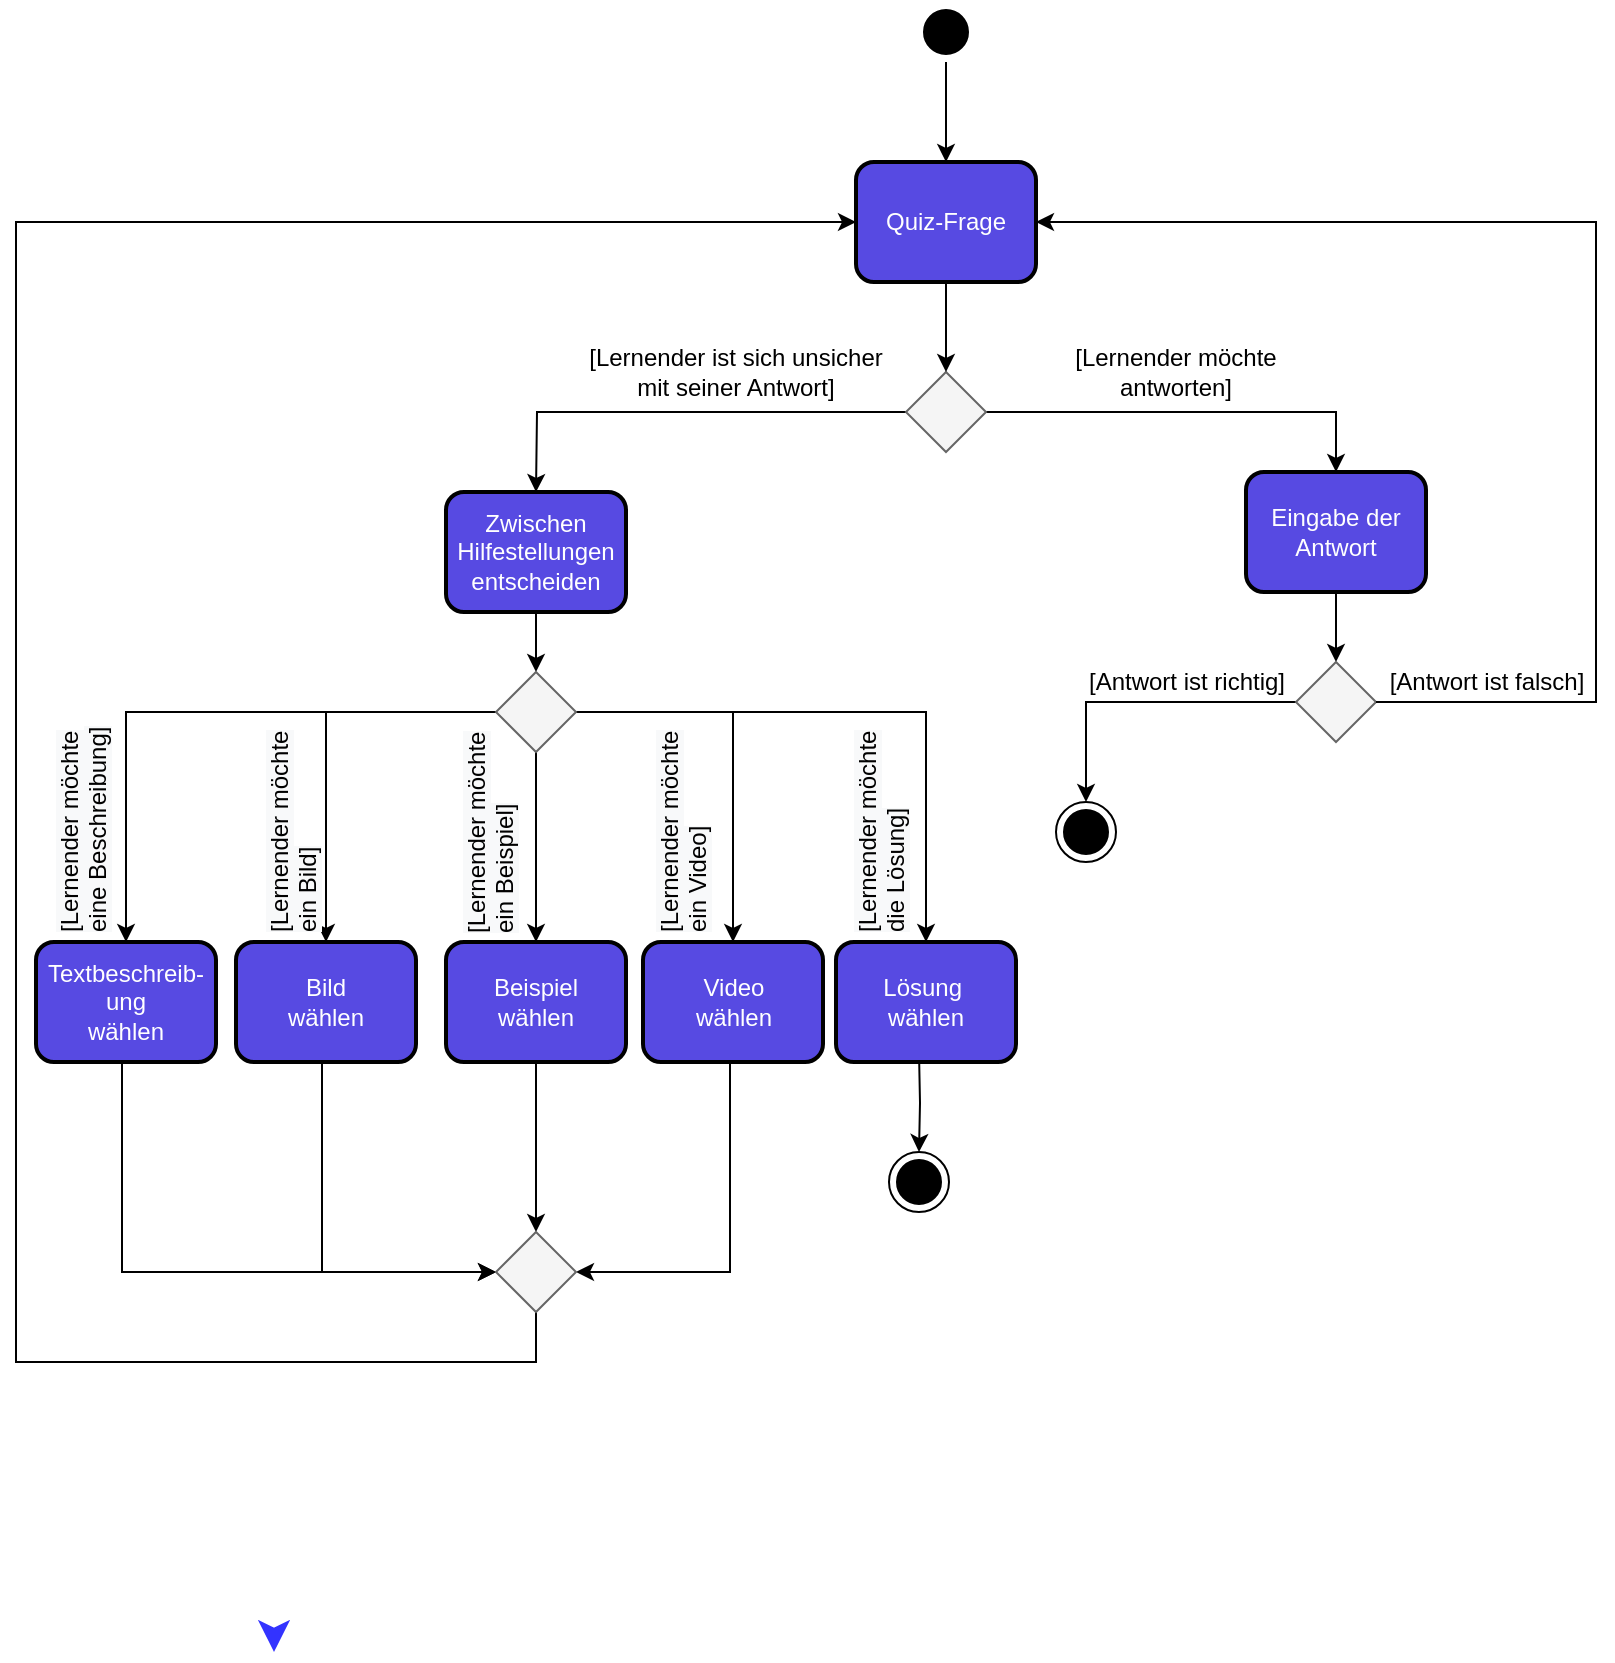 <mxfile version="16.4.11" type="device" pages="3"><diagram id="BpCXhly9yrDR2R0jeSoj" name="Page-1"><mxGraphModel dx="2817" dy="1341" grid="1" gridSize="10" guides="1" tooltips="1" connect="1" arrows="1" fold="1" page="1" pageScale="1" pageWidth="827" pageHeight="1169" math="0" shadow="0"><root><mxCell id="0"/><mxCell id="1" parent="0"/><mxCell id="kkNpbCOA1Avft9Xt8Tth-42" style="edgeStyle=orthogonalEdgeStyle;rounded=0;orthogonalLoop=1;jettySize=auto;html=1;entryX=0.5;entryY=0;entryDx=0;entryDy=0;fontColor=#000000;strokeColor=#000000;" parent="1" source="kkNpbCOA1Avft9Xt8Tth-1" edge="1"><mxGeometry relative="1" as="geometry"><mxPoint x="485" y="100" as="targetPoint"/></mxGeometry></mxCell><mxCell id="kkNpbCOA1Avft9Xt8Tth-1" value="" style="ellipse;html=1;shape=startState;fillColor=#000000;strokeColor=#000000;" parent="1" vertex="1"><mxGeometry x="470" y="20" width="30" height="30" as="geometry"/></mxCell><mxCell id="kkNpbCOA1Avft9Xt8Tth-8" style="edgeStyle=orthogonalEdgeStyle;rounded=0;orthogonalLoop=1;jettySize=auto;html=1;entryX=0.5;entryY=0;entryDx=0;entryDy=0;fontColor=#CCCCCC;strokeColor=#000000;" parent="1" source="kkNpbCOA1Avft9Xt8Tth-6" edge="1"><mxGeometry relative="1" as="geometry"><mxPoint x="280" y="265" as="targetPoint"/></mxGeometry></mxCell><mxCell id="kkNpbCOA1Avft9Xt8Tth-9" style="edgeStyle=orthogonalEdgeStyle;rounded=0;orthogonalLoop=1;jettySize=auto;html=1;entryX=0.5;entryY=0;entryDx=0;entryDy=0;fontColor=#CCCCCC;strokeColor=#000000;" parent="1" source="kkNpbCOA1Avft9Xt8Tth-6" target="kkNpbCOA1Avft9Xt8Tth-25" edge="1"><mxGeometry relative="1" as="geometry"><mxPoint x="690" y="255" as="targetPoint"/></mxGeometry></mxCell><mxCell id="kkNpbCOA1Avft9Xt8Tth-6" value="" style="rhombus;whiteSpace=wrap;html=1;fontColor=#333333;strokeColor=#666666;fillColor=#f5f5f5;" parent="1" vertex="1"><mxGeometry x="465" y="205" width="40" height="40" as="geometry"/></mxCell><mxCell id="kkNpbCOA1Avft9Xt8Tth-11" value="[Lernender ist sich unsicher mit seiner Antwort]" style="text;html=1;strokeColor=none;fillColor=none;align=center;verticalAlign=middle;whiteSpace=wrap;rounded=0;fontColor=#000000;" parent="1" vertex="1"><mxGeometry x="300" y="195" width="160" height="20" as="geometry"/></mxCell><mxCell id="kkNpbCOA1Avft9Xt8Tth-12" value="[Lernender möchte antworten]" style="text;html=1;strokeColor=none;fillColor=none;align=center;verticalAlign=middle;whiteSpace=wrap;rounded=0;fontColor=#000000;" parent="1" vertex="1"><mxGeometry x="520" y="195" width="160" height="20" as="geometry"/></mxCell><mxCell id="kkNpbCOA1Avft9Xt8Tth-37" style="edgeStyle=orthogonalEdgeStyle;rounded=0;orthogonalLoop=1;jettySize=auto;html=1;entryX=0;entryY=0.5;entryDx=0;entryDy=0;fontColor=#000000;strokeColor=#000000;" parent="1" source="kkNpbCOA1Avft9Xt8Tth-15" target="kkNpbCOA1Avft9Xt8Tth-34" edge="1"><mxGeometry relative="1" as="geometry"><mxPoint x="72.5" y="585" as="sourcePoint"/><Array as="points"><mxPoint x="73" y="655"/></Array></mxGeometry></mxCell><mxCell id="kkNpbCOA1Avft9Xt8Tth-15" value="Textbeschreib-&lt;br&gt;ung&lt;br&gt;wählen" style="rounded=1;whiteSpace=wrap;html=1;strokeColor=#000000;fillColor=#574AE2;fontColor=#ffffff;strokeWidth=2;" parent="1" vertex="1"><mxGeometry x="30" y="490" width="90" height="60" as="geometry"/></mxCell><mxCell id="kkNpbCOA1Avft9Xt8Tth-36" style="edgeStyle=orthogonalEdgeStyle;rounded=0;orthogonalLoop=1;jettySize=auto;html=1;entryX=0;entryY=0.5;entryDx=0;entryDy=0;fontColor=#000000;strokeColor=#000000;exitX=0.5;exitY=1;exitDx=0;exitDy=0;" parent="1" source="kkNpbCOA1Avft9Xt8Tth-20" target="kkNpbCOA1Avft9Xt8Tth-34" edge="1"><mxGeometry relative="1" as="geometry"><mxPoint x="172.5" y="585" as="sourcePoint"/><Array as="points"><mxPoint x="173" y="550"/><mxPoint x="173" y="655"/></Array></mxGeometry></mxCell><mxCell id="kkNpbCOA1Avft9Xt8Tth-20" value="Bild&lt;br&gt;wählen" style="rounded=1;whiteSpace=wrap;html=1;strokeColor=#000000;fillColor=#574AE2;fontColor=#ffffff;strokeWidth=2;" parent="1" vertex="1"><mxGeometry x="130" y="490" width="90" height="60" as="geometry"/></mxCell><mxCell id="kkNpbCOA1Avft9Xt8Tth-61" style="edgeStyle=orthogonalEdgeStyle;rounded=0;orthogonalLoop=1;jettySize=auto;html=1;entryX=0.5;entryY=0;entryDx=0;entryDy=0;fontColor=#000000;strokeColor=#000000;" parent="1" source="kkNpbCOA1Avft9Xt8Tth-21" target="kkNpbCOA1Avft9Xt8Tth-34" edge="1"><mxGeometry relative="1" as="geometry"/></mxCell><mxCell id="kkNpbCOA1Avft9Xt8Tth-21" value="Beispiel&lt;br&gt;wählen" style="rounded=1;whiteSpace=wrap;html=1;strokeColor=#000000;fillColor=#574AE2;fontColor=#ffffff;strokeWidth=2;" parent="1" vertex="1"><mxGeometry x="235" y="490" width="90" height="60" as="geometry"/></mxCell><mxCell id="kkNpbCOA1Avft9Xt8Tth-38" style="edgeStyle=orthogonalEdgeStyle;rounded=0;orthogonalLoop=1;jettySize=auto;html=1;entryX=1;entryY=0.5;entryDx=0;entryDy=0;fontColor=#000000;strokeColor=#000000;exitX=0.5;exitY=1;exitDx=0;exitDy=0;" parent="1" source="kkNpbCOA1Avft9Xt8Tth-22" target="kkNpbCOA1Avft9Xt8Tth-34" edge="1"><mxGeometry relative="1" as="geometry"><mxPoint x="376" y="585" as="sourcePoint"/><Array as="points"><mxPoint x="377" y="550"/><mxPoint x="377" y="655"/></Array></mxGeometry></mxCell><mxCell id="kkNpbCOA1Avft9Xt8Tth-22" value="Video&lt;br&gt;wählen" style="rounded=1;whiteSpace=wrap;html=1;strokeColor=#000000;fillColor=#574AE2;fontColor=#ffffff;strokeWidth=2;" parent="1" vertex="1"><mxGeometry x="333.5" y="490" width="90" height="60" as="geometry"/></mxCell><mxCell id="kkNpbCOA1Avft9Xt8Tth-41" style="edgeStyle=orthogonalEdgeStyle;rounded=0;orthogonalLoop=1;jettySize=auto;html=1;fontColor=#000000;strokeColor=#000000;" parent="1" target="kkNpbCOA1Avft9Xt8Tth-40" edge="1"><mxGeometry relative="1" as="geometry"><mxPoint x="471.5" y="545" as="sourcePoint"/></mxGeometry></mxCell><mxCell id="kkNpbCOA1Avft9Xt8Tth-23" value="Lösung&amp;nbsp;&lt;br&gt;wählen" style="rounded=1;whiteSpace=wrap;html=1;strokeColor=#000000;fillColor=#574AE2;fontColor=#ffffff;strokeWidth=2;" parent="1" vertex="1"><mxGeometry x="430" y="490" width="90" height="60" as="geometry"/></mxCell><mxCell id="kkNpbCOA1Avft9Xt8Tth-28" style="edgeStyle=orthogonalEdgeStyle;rounded=0;orthogonalLoop=1;jettySize=auto;html=1;entryX=0.5;entryY=0;entryDx=0;entryDy=0;fontColor=#000000;strokeColor=#000000;" parent="1" source="kkNpbCOA1Avft9Xt8Tth-24" target="kkNpbCOA1Avft9Xt8Tth-27" edge="1"><mxGeometry relative="1" as="geometry"/></mxCell><mxCell id="kkNpbCOA1Avft9Xt8Tth-24" value="Zwischen Hilfestellungen entscheiden" style="rounded=1;whiteSpace=wrap;html=1;strokeColor=#000000;fillColor=#574AE2;fontColor=#ffffff;strokeWidth=2;" parent="1" vertex="1"><mxGeometry x="235" y="265" width="90" height="60" as="geometry"/></mxCell><mxCell id="kkNpbCOA1Avft9Xt8Tth-48" style="edgeStyle=orthogonalEdgeStyle;rounded=0;orthogonalLoop=1;jettySize=auto;html=1;fontColor=#000000;strokeColor=#000000;" parent="1" source="kkNpbCOA1Avft9Xt8Tth-25" edge="1"><mxGeometry relative="1" as="geometry"><mxPoint x="680" y="350" as="targetPoint"/></mxGeometry></mxCell><mxCell id="kkNpbCOA1Avft9Xt8Tth-25" value="Eingabe der Antwort" style="rounded=1;whiteSpace=wrap;html=1;strokeColor=#000000;fillColor=#574AE2;fontColor=#ffffff;strokeWidth=2;" parent="1" vertex="1"><mxGeometry x="635" y="255" width="90" height="60" as="geometry"/></mxCell><mxCell id="kkNpbCOA1Avft9Xt8Tth-29" style="edgeStyle=orthogonalEdgeStyle;rounded=0;orthogonalLoop=1;jettySize=auto;html=1;entryX=0.5;entryY=0;entryDx=0;entryDy=0;fontColor=#000000;strokeColor=#000000;" parent="1" source="kkNpbCOA1Avft9Xt8Tth-27" target="kkNpbCOA1Avft9Xt8Tth-15" edge="1"><mxGeometry relative="1" as="geometry"/></mxCell><mxCell id="kkNpbCOA1Avft9Xt8Tth-30" style="edgeStyle=orthogonalEdgeStyle;rounded=0;orthogonalLoop=1;jettySize=auto;html=1;entryX=0.5;entryY=0;entryDx=0;entryDy=0;fontColor=#000000;strokeColor=#000000;" parent="1" source="kkNpbCOA1Avft9Xt8Tth-27" target="kkNpbCOA1Avft9Xt8Tth-20" edge="1"><mxGeometry relative="1" as="geometry"/></mxCell><mxCell id="kkNpbCOA1Avft9Xt8Tth-31" style="edgeStyle=orthogonalEdgeStyle;rounded=0;orthogonalLoop=1;jettySize=auto;html=1;entryX=0.5;entryY=0;entryDx=0;entryDy=0;fontColor=#000000;strokeColor=#000000;" parent="1" source="kkNpbCOA1Avft9Xt8Tth-27" target="kkNpbCOA1Avft9Xt8Tth-21" edge="1"><mxGeometry relative="1" as="geometry"/></mxCell><mxCell id="kkNpbCOA1Avft9Xt8Tth-32" style="edgeStyle=orthogonalEdgeStyle;rounded=0;orthogonalLoop=1;jettySize=auto;html=1;entryX=0.5;entryY=0;entryDx=0;entryDy=0;fontColor=#000000;strokeColor=#000000;" parent="1" source="kkNpbCOA1Avft9Xt8Tth-27" target="kkNpbCOA1Avft9Xt8Tth-22" edge="1"><mxGeometry relative="1" as="geometry"/></mxCell><mxCell id="kkNpbCOA1Avft9Xt8Tth-33" style="edgeStyle=orthogonalEdgeStyle;rounded=0;orthogonalLoop=1;jettySize=auto;html=1;entryX=0.5;entryY=0;entryDx=0;entryDy=0;fontColor=#000000;strokeColor=#000000;" parent="1" source="kkNpbCOA1Avft9Xt8Tth-27" target="kkNpbCOA1Avft9Xt8Tth-23" edge="1"><mxGeometry relative="1" as="geometry"/></mxCell><mxCell id="kkNpbCOA1Avft9Xt8Tth-27" value="" style="rhombus;whiteSpace=wrap;html=1;fontColor=#333333;strokeColor=#666666;fillColor=#f5f5f5;" parent="1" vertex="1"><mxGeometry x="260" y="355" width="40" height="40" as="geometry"/></mxCell><mxCell id="kkNpbCOA1Avft9Xt8Tth-46" style="edgeStyle=orthogonalEdgeStyle;rounded=0;orthogonalLoop=1;jettySize=auto;html=1;entryX=0;entryY=0.5;entryDx=0;entryDy=0;fontColor=#000000;strokeColor=#000000;" parent="1" source="kkNpbCOA1Avft9Xt8Tth-34" target="kkNpbCOA1Avft9Xt8Tth-44" edge="1"><mxGeometry relative="1" as="geometry"><Array as="points"><mxPoint x="280" y="700"/><mxPoint x="20" y="700"/><mxPoint x="20" y="130"/></Array></mxGeometry></mxCell><mxCell id="kkNpbCOA1Avft9Xt8Tth-34" value="" style="rhombus;whiteSpace=wrap;html=1;fontColor=#333333;strokeColor=#666666;fillColor=#f5f5f5;" parent="1" vertex="1"><mxGeometry x="260" y="635" width="40" height="40" as="geometry"/></mxCell><mxCell id="kkNpbCOA1Avft9Xt8Tth-40" value="" style="ellipse;html=1;shape=endState;fillColor=#000000;strokeColor=#000000;fontColor=#000000;" parent="1" vertex="1"><mxGeometry x="456.5" y="595" width="30" height="30" as="geometry"/></mxCell><mxCell id="kkNpbCOA1Avft9Xt8Tth-45" style="edgeStyle=orthogonalEdgeStyle;rounded=0;orthogonalLoop=1;jettySize=auto;html=1;entryX=0.5;entryY=0;entryDx=0;entryDy=0;fontColor=#000000;strokeColor=#000000;" parent="1" source="kkNpbCOA1Avft9Xt8Tth-44" target="kkNpbCOA1Avft9Xt8Tth-6" edge="1"><mxGeometry relative="1" as="geometry"/></mxCell><mxCell id="kkNpbCOA1Avft9Xt8Tth-44" value="Quiz-Frage" style="rounded=1;whiteSpace=wrap;html=1;strokeColor=#000000;fillColor=#574AE2;fontColor=#ffffff;strokeWidth=2;" parent="1" vertex="1"><mxGeometry x="440" y="100" width="90" height="60" as="geometry"/></mxCell><mxCell id="kkNpbCOA1Avft9Xt8Tth-66" style="edgeStyle=orthogonalEdgeStyle;rounded=0;orthogonalLoop=1;jettySize=auto;html=1;entryX=0.5;entryY=0;entryDx=0;entryDy=0;fontColor=#000000;strokeColor=#000000;" parent="1" source="kkNpbCOA1Avft9Xt8Tth-47" target="kkNpbCOA1Avft9Xt8Tth-54" edge="1"><mxGeometry relative="1" as="geometry"/></mxCell><mxCell id="kkNpbCOA1Avft9Xt8Tth-47" value="" style="rhombus;whiteSpace=wrap;html=1;fontColor=#333333;strokeColor=#666666;fillColor=#f5f5f5;" parent="1" vertex="1"><mxGeometry x="660" y="350" width="40" height="40" as="geometry"/></mxCell><mxCell id="kkNpbCOA1Avft9Xt8Tth-55" style="edgeStyle=orthogonalEdgeStyle;rounded=0;orthogonalLoop=1;jettySize=auto;html=1;entryX=1;entryY=0.5;entryDx=0;entryDy=0;fontColor=#000000;strokeColor=#000000;exitX=1;exitY=0.5;exitDx=0;exitDy=0;" parent="1" source="kkNpbCOA1Avft9Xt8Tth-47" target="kkNpbCOA1Avft9Xt8Tth-44" edge="1"><mxGeometry relative="1" as="geometry"><mxPoint x="765" y="490" as="sourcePoint"/><Array as="points"><mxPoint x="810" y="370"/><mxPoint x="810" y="130"/></Array></mxGeometry></mxCell><mxCell id="kkNpbCOA1Avft9Xt8Tth-54" value="" style="ellipse;html=1;shape=endState;fillColor=#000000;strokeColor=#000000;fontColor=#000000;" parent="1" vertex="1"><mxGeometry x="540" y="420" width="30" height="30" as="geometry"/></mxCell><mxCell id="kkNpbCOA1Avft9Xt8Tth-56" value="&lt;span style=&quot;color: rgb(0 , 0 , 0) ; font-family: &amp;#34;helvetica&amp;#34; ; font-size: 12px ; font-style: normal ; font-weight: 400 ; letter-spacing: normal ; text-align: center ; text-indent: 0px ; text-transform: none ; word-spacing: 0px ; background-color: rgb(248 , 249 , 250) ; display: inline ; float: none&quot;&gt;[Lernender möchte ein Beispiel]&lt;/span&gt;" style="text;whiteSpace=wrap;html=1;fontColor=#000000;rotation=-90;" parent="1" vertex="1"><mxGeometry x="218.5" y="390" width="115" height="80" as="geometry"/></mxCell><mxCell id="kkNpbCOA1Avft9Xt8Tth-57" value="&lt;span style=&quot;color: rgb(0 , 0 , 0) ; font-family: &amp;#34;helvetica&amp;#34; ; font-size: 12px ; font-style: normal ; font-weight: 400 ; letter-spacing: normal ; text-align: center ; text-indent: 0px ; text-transform: none ; word-spacing: 0px ; background-color: rgb(248 , 249 , 250) ; display: inline ; float: none&quot;&gt;[Lernender möchte ein Bild]&lt;/span&gt;" style="text;whiteSpace=wrap;html=1;fontColor=#000000;rotation=-90;" parent="1" vertex="1"><mxGeometry x="120" y="390" width="115" height="80" as="geometry"/></mxCell><mxCell id="kkNpbCOA1Avft9Xt8Tth-58" value="&lt;span style=&quot;color: rgb(0 , 0 , 0) ; font-family: &amp;#34;helvetica&amp;#34; ; font-size: 12px ; font-style: normal ; font-weight: 400 ; letter-spacing: normal ; text-align: center ; text-indent: 0px ; text-transform: none ; word-spacing: 0px ; background-color: rgb(248 , 249 , 250) ; display: inline ; float: none&quot;&gt;[Lernender möchte eine Beschreibung]&lt;/span&gt;" style="text;whiteSpace=wrap;html=1;fontColor=#000000;rotation=-90;" parent="1" vertex="1"><mxGeometry x="15" y="390" width="115" height="80" as="geometry"/></mxCell><mxCell id="kkNpbCOA1Avft9Xt8Tth-59" value="&lt;span style=&quot;color: rgb(0 , 0 , 0) ; font-family: &amp;#34;helvetica&amp;#34; ; font-size: 12px ; font-style: normal ; font-weight: 400 ; letter-spacing: normal ; text-align: center ; text-indent: 0px ; text-transform: none ; word-spacing: 0px ; background-color: rgb(248 , 249 , 250) ; display: inline ; float: none&quot;&gt;[Lernender möchte ein Video]&lt;/span&gt;" style="text;whiteSpace=wrap;html=1;fontColor=#000000;rotation=-90;" parent="1" vertex="1"><mxGeometry x="315" y="390" width="115" height="80" as="geometry"/></mxCell><mxCell id="kkNpbCOA1Avft9Xt8Tth-60" value="&lt;span style=&quot;color: rgb(0 , 0 , 0) ; font-family: &amp;#34;helvetica&amp;#34; ; font-size: 12px ; font-style: normal ; font-weight: 400 ; letter-spacing: normal ; text-align: center ; text-indent: 0px ; text-transform: none ; word-spacing: 0px ; background-color: rgb(248 , 249 , 250) ; display: inline ; float: none&quot;&gt;[Lernender möchte die Lösung]&lt;/span&gt;" style="text;whiteSpace=wrap;html=1;fontColor=#000000;rotation=-90;" parent="1" vertex="1"><mxGeometry x="414" y="390" width="115" height="80" as="geometry"/></mxCell><mxCell id="kkNpbCOA1Avft9Xt8Tth-62" value="[Antwort ist richtig]" style="text;html=1;align=center;verticalAlign=middle;resizable=0;points=[];autosize=1;strokeColor=none;fillColor=none;fontColor=#000000;rotation=0;" parent="1" vertex="1"><mxGeometry x="550" y="350" width="110" height="20" as="geometry"/></mxCell><mxCell id="kkNpbCOA1Avft9Xt8Tth-65" value="[Antwort ist falsch]" style="text;html=1;align=center;verticalAlign=middle;resizable=0;points=[];autosize=1;strokeColor=none;fillColor=none;fontColor=#000000;rotation=0;" parent="1" vertex="1"><mxGeometry x="700" y="350" width="110" height="20" as="geometry"/></mxCell><mxCell id="uAer67QfuLeYJowIJnK_-4" value="" style="endArrow=classic;html=1;rounded=0;endSize=0;strokeWidth=5;strokeColor=#3333FF;" parent="1" edge="1"><mxGeometry width="50" height="50" relative="1" as="geometry"><mxPoint x="149" y="835" as="sourcePoint"/><mxPoint x="149" y="845" as="targetPoint"/><Array as="points"/></mxGeometry></mxCell></root></mxGraphModel></diagram><diagram id="lgg-vUMxtQ0Ns_yrzpEK" name="Page-2"><mxGraphModel dx="2817" dy="1341" grid="1" gridSize="10" guides="1" tooltips="1" connect="1" arrows="1" fold="1" page="1" pageScale="1" pageWidth="827" pageHeight="1169" math="0" shadow="0"><root><mxCell id="E5qXakG3ak438o7moTaK-0"/><mxCell id="E5qXakG3ak438o7moTaK-1" parent="E5qXakG3ak438o7moTaK-0"/><mxCell id="E5qXakG3ak438o7moTaK-2" style="edgeStyle=orthogonalEdgeStyle;rounded=0;orthogonalLoop=1;jettySize=auto;html=1;entryX=0.5;entryY=0;entryDx=0;entryDy=0;fontColor=#000000;strokeColor=#000000;" parent="E5qXakG3ak438o7moTaK-1" source="E5qXakG3ak438o7moTaK-3" edge="1"><mxGeometry relative="1" as="geometry"><mxPoint x="486" y="90" as="targetPoint"/></mxGeometry></mxCell><mxCell id="E5qXakG3ak438o7moTaK-3" value="" style="ellipse;html=1;shape=startState;fillColor=#000000;strokeColor=#000000;" parent="E5qXakG3ak438o7moTaK-1" vertex="1"><mxGeometry x="471" y="10" width="30" height="30" as="geometry"/></mxCell><mxCell id="E5qXakG3ak438o7moTaK-4" style="edgeStyle=orthogonalEdgeStyle;rounded=0;orthogonalLoop=1;jettySize=auto;html=1;entryX=0.5;entryY=0;entryDx=0;entryDy=0;fontColor=#CCCCCC;strokeColor=#000000;" parent="E5qXakG3ak438o7moTaK-1" source="E5qXakG3ak438o7moTaK-6" target="E5qXakG3ak438o7moTaK-20" edge="1"><mxGeometry relative="1" as="geometry"><mxPoint x="281" y="255" as="targetPoint"/></mxGeometry></mxCell><mxCell id="E5qXakG3ak438o7moTaK-5" style="edgeStyle=orthogonalEdgeStyle;rounded=0;orthogonalLoop=1;jettySize=auto;html=1;fontColor=#CCCCCC;strokeColor=#000000;entryX=0.5;entryY=0;entryDx=0;entryDy=0;" parent="E5qXakG3ak438o7moTaK-1" source="E5qXakG3ak438o7moTaK-6" target="E5qXakG3ak438o7moTaK-22" edge="1"><mxGeometry relative="1" as="geometry"><mxPoint x="691" y="280" as="targetPoint"/></mxGeometry></mxCell><mxCell id="E5qXakG3ak438o7moTaK-6" value="" style="rhombus;whiteSpace=wrap;html=1;fontColor=#333333;strokeColor=#666666;fillColor=#f5f5f5;" parent="E5qXakG3ak438o7moTaK-1" vertex="1"><mxGeometry x="466" y="195" width="40" height="40" as="geometry"/></mxCell><mxCell id="E5qXakG3ak438o7moTaK-7" value="[Lernender möchte schrittweise zur Lösung geführt werden]" style="text;html=1;strokeColor=none;fillColor=none;align=center;verticalAlign=middle;whiteSpace=wrap;rounded=0;fontColor=#000000;" parent="E5qXakG3ak438o7moTaK-1" vertex="1"><mxGeometry x="290" y="185" width="160" height="20" as="geometry"/></mxCell><mxCell id="E5qXakG3ak438o7moTaK-8" value="[Lernender möchte antworten]" style="text;html=1;strokeColor=none;fillColor=none;align=center;verticalAlign=middle;whiteSpace=wrap;rounded=0;fontColor=#000000;" parent="E5qXakG3ak438o7moTaK-1" vertex="1"><mxGeometry x="491" y="195" width="200" height="20" as="geometry"/></mxCell><mxCell id="L6Wor8eFUdBEI7Ll9Z5S-13" style="edgeStyle=orthogonalEdgeStyle;rounded=0;orthogonalLoop=1;jettySize=auto;html=1;entryX=0.5;entryY=0;entryDx=0;entryDy=0;fontColor=#000000;strokeColor=#000000;" parent="E5qXakG3ak438o7moTaK-1" source="E5qXakG3ak438o7moTaK-12" target="E5qXakG3ak438o7moTaK-30" edge="1"><mxGeometry relative="1" as="geometry"/></mxCell><mxCell id="E5qXakG3ak438o7moTaK-12" value="&lt;font color=&quot;#FFFFFF&quot;&gt;Eingabe der Antwort&lt;/font&gt;" style="rounded=1;whiteSpace=wrap;html=1;strokeColor=#000000;fillColor=#3333FF;strokeWidth=2;" parent="E5qXakG3ak438o7moTaK-1" vertex="1"><mxGeometry x="102.5" y="450" width="90" height="60" as="geometry"/></mxCell><mxCell id="u6G0Zby6atsaRgUcX2cw-6" style="edgeStyle=orthogonalEdgeStyle;rounded=0;orthogonalLoop=1;jettySize=auto;html=1;entryX=1;entryY=0.5;entryDx=0;entryDy=0;fontColor=#000000;strokeColor=#000000;" parent="E5qXakG3ak438o7moTaK-1" target="u6G0Zby6atsaRgUcX2cw-5" edge="1"><mxGeometry relative="1" as="geometry"><mxPoint x="365" y="515" as="sourcePoint"/><Array as="points"><mxPoint x="365" y="620"/></Array></mxGeometry></mxCell><mxCell id="L6Wor8eFUdBEI7Ll9Z5S-2" style="edgeStyle=orthogonalEdgeStyle;rounded=0;orthogonalLoop=1;jettySize=auto;html=1;entryX=0.5;entryY=0;entryDx=0;entryDy=0;fontColor=#000000;strokeColor=#000000;" parent="E5qXakG3ak438o7moTaK-1" source="E5qXakG3ak438o7moTaK-18" target="E5qXakG3ak438o7moTaK-31" edge="1"><mxGeometry relative="1" as="geometry"/></mxCell><mxCell id="E5qXakG3ak438o7moTaK-18" value="&lt;font color=&quot;#FFFFFF&quot;&gt;Lösung&amp;nbsp;&lt;br&gt;wählen&lt;/font&gt;" style="rounded=1;whiteSpace=wrap;html=1;strokeColor=#000000;fillColor=#3333FF;strokeWidth=2;" parent="E5qXakG3ak438o7moTaK-1" vertex="1"><mxGeometry x="441" y="290" width="90" height="60" as="geometry"/></mxCell><mxCell id="E5qXakG3ak438o7moTaK-19" style="edgeStyle=orthogonalEdgeStyle;rounded=0;orthogonalLoop=1;jettySize=auto;html=1;entryX=0.5;entryY=0;entryDx=0;entryDy=0;fontColor=#000000;strokeColor=#000000;" parent="E5qXakG3ak438o7moTaK-1" source="E5qXakG3ak438o7moTaK-20" target="E5qXakG3ak438o7moTaK-28" edge="1"><mxGeometry relative="1" as="geometry"/></mxCell><mxCell id="E5qXakG3ak438o7moTaK-20" value="&lt;font color=&quot;#FFFFFF&quot;&gt;Nach Hinweis&lt;br&gt;Zwischenfrage beantworten&lt;/font&gt;" style="rounded=1;whiteSpace=wrap;html=1;strokeColor=#000000;fillColor=#3333FF;strokeWidth=2;" parent="E5qXakG3ak438o7moTaK-1" vertex="1"><mxGeometry x="255" y="290" width="90" height="60" as="geometry"/></mxCell><mxCell id="E5qXakG3ak438o7moTaK-21" style="edgeStyle=orthogonalEdgeStyle;rounded=0;orthogonalLoop=1;jettySize=auto;html=1;fontColor=#000000;strokeColor=#000000;" parent="E5qXakG3ak438o7moTaK-1" source="E5qXakG3ak438o7moTaK-22" edge="1"><mxGeometry relative="1" as="geometry"><mxPoint x="671" y="385" as="targetPoint"/></mxGeometry></mxCell><mxCell id="E5qXakG3ak438o7moTaK-22" value="&lt;font color=&quot;#FFFFFF&quot;&gt;Eingabe der Antwort&lt;/font&gt;" style="rounded=1;whiteSpace=wrap;html=1;strokeColor=#000000;fillColor=#3333FF;strokeWidth=2;" parent="E5qXakG3ak438o7moTaK-1" vertex="1"><mxGeometry x="626" y="290" width="90" height="60" as="geometry"/></mxCell><mxCell id="E5qXakG3ak438o7moTaK-24" style="edgeStyle=orthogonalEdgeStyle;rounded=0;orthogonalLoop=1;jettySize=auto;html=1;entryX=0.5;entryY=0;entryDx=0;entryDy=0;fontColor=#000000;strokeColor=#000000;" parent="E5qXakG3ak438o7moTaK-1" source="E5qXakG3ak438o7moTaK-28" target="E5qXakG3ak438o7moTaK-12" edge="1"><mxGeometry relative="1" as="geometry"/></mxCell><mxCell id="E5qXakG3ak438o7moTaK-27" style="edgeStyle=orthogonalEdgeStyle;rounded=0;orthogonalLoop=1;jettySize=auto;html=1;entryX=0.5;entryY=0;entryDx=0;entryDy=0;fontColor=#000000;strokeColor=#000000;exitX=0.5;exitY=1;exitDx=0;exitDy=0;" parent="E5qXakG3ak438o7moTaK-1" source="E5qXakG3ak438o7moTaK-6" target="E5qXakG3ak438o7moTaK-18" edge="1"><mxGeometry relative="1" as="geometry"/></mxCell><mxCell id="L6Wor8eFUdBEI7Ll9Z5S-8" style="edgeStyle=orthogonalEdgeStyle;rounded=0;orthogonalLoop=1;jettySize=auto;html=1;entryX=1;entryY=0.5;entryDx=0;entryDy=0;fontColor=#000000;strokeColor=#000000;" parent="E5qXakG3ak438o7moTaK-1" source="E5qXakG3ak438o7moTaK-28" target="u6G0Zby6atsaRgUcX2cw-5" edge="1"><mxGeometry relative="1" as="geometry"><mxPoint x="365" y="455" as="targetPoint"/><Array as="points"><mxPoint x="365" y="400"/><mxPoint x="365" y="620"/></Array></mxGeometry></mxCell><mxCell id="E5qXakG3ak438o7moTaK-28" value="" style="rhombus;whiteSpace=wrap;html=1;fontColor=#333333;strokeColor=#666666;fillColor=#f5f5f5;" parent="E5qXakG3ak438o7moTaK-1" vertex="1"><mxGeometry x="280" y="380" width="40" height="40" as="geometry"/></mxCell><mxCell id="L6Wor8eFUdBEI7Ll9Z5S-14" style="edgeStyle=orthogonalEdgeStyle;rounded=0;orthogonalLoop=1;jettySize=auto;html=1;entryX=0;entryY=0.5;entryDx=0;entryDy=0;fontColor=#000000;strokeColor=#000000;" parent="E5qXakG3ak438o7moTaK-1" source="E5qXakG3ak438o7moTaK-30" target="E5qXakG3ak438o7moTaK-33" edge="1"><mxGeometry relative="1" as="geometry"><Array as="points"><mxPoint x="20" y="565"/><mxPoint x="20" y="120"/></Array></mxGeometry></mxCell><mxCell id="u6G0Zby6atsaRgUcX2cw-1" style="edgeStyle=orthogonalEdgeStyle;rounded=0;orthogonalLoop=1;jettySize=auto;html=1;entryX=0;entryY=0.5;entryDx=0;entryDy=0;fontColor=#000000;strokeColor=#000000;" parent="E5qXakG3ak438o7moTaK-1" source="E5qXakG3ak438o7moTaK-30" target="u6G0Zby6atsaRgUcX2cw-5" edge="1"><mxGeometry relative="1" as="geometry"><Array as="points"><mxPoint x="260" y="565"/><mxPoint x="260" y="620"/></Array></mxGeometry></mxCell><mxCell id="E5qXakG3ak438o7moTaK-30" value="" style="rhombus;whiteSpace=wrap;html=1;fontColor=#333333;strokeColor=#666666;fillColor=#f5f5f5;" parent="E5qXakG3ak438o7moTaK-1" vertex="1"><mxGeometry x="127.5" y="545" width="40" height="40" as="geometry"/></mxCell><mxCell id="E5qXakG3ak438o7moTaK-31" value="" style="ellipse;html=1;shape=endState;fillColor=#000000;strokeColor=#000000;fontColor=#000000;" parent="E5qXakG3ak438o7moTaK-1" vertex="1"><mxGeometry x="471" y="385" width="30" height="30" as="geometry"/></mxCell><mxCell id="E5qXakG3ak438o7moTaK-32" style="edgeStyle=orthogonalEdgeStyle;rounded=0;orthogonalLoop=1;jettySize=auto;html=1;entryX=0.5;entryY=0;entryDx=0;entryDy=0;fontColor=#000000;strokeColor=#000000;" parent="E5qXakG3ak438o7moTaK-1" source="E5qXakG3ak438o7moTaK-33" target="E5qXakG3ak438o7moTaK-6" edge="1"><mxGeometry relative="1" as="geometry"/></mxCell><mxCell id="E5qXakG3ak438o7moTaK-33" value="&lt;font color=&quot;#FFFFFF&quot;&gt;Quiz-Frage&lt;/font&gt;" style="rounded=1;whiteSpace=wrap;html=1;strokeColor=#000000;fillColor=#3333FF;strokeWidth=2;" parent="E5qXakG3ak438o7moTaK-1" vertex="1"><mxGeometry x="441" y="90" width="90" height="60" as="geometry"/></mxCell><mxCell id="E5qXakG3ak438o7moTaK-34" style="edgeStyle=orthogonalEdgeStyle;rounded=0;orthogonalLoop=1;jettySize=auto;html=1;entryX=0.5;entryY=0;entryDx=0;entryDy=0;fontColor=#000000;strokeColor=#000000;" parent="E5qXakG3ak438o7moTaK-1" source="E5qXakG3ak438o7moTaK-35" target="E5qXakG3ak438o7moTaK-37" edge="1"><mxGeometry relative="1" as="geometry"/></mxCell><mxCell id="L6Wor8eFUdBEI7Ll9Z5S-1" style="edgeStyle=orthogonalEdgeStyle;rounded=0;orthogonalLoop=1;jettySize=auto;html=1;entryX=1;entryY=0.5;entryDx=0;entryDy=0;fontColor=#000000;strokeColor=#000000;" parent="E5qXakG3ak438o7moTaK-1" source="E5qXakG3ak438o7moTaK-35" target="E5qXakG3ak438o7moTaK-33" edge="1"><mxGeometry relative="1" as="geometry"><Array as="points"><mxPoint x="800" y="405"/><mxPoint x="800" y="120"/></Array></mxGeometry></mxCell><mxCell id="E5qXakG3ak438o7moTaK-35" value="" style="rhombus;whiteSpace=wrap;html=1;fontColor=#333333;strokeColor=#666666;fillColor=#f5f5f5;" parent="E5qXakG3ak438o7moTaK-1" vertex="1"><mxGeometry x="651" y="385" width="40" height="40" as="geometry"/></mxCell><mxCell id="E5qXakG3ak438o7moTaK-37" value="" style="ellipse;html=1;shape=endState;fillColor=#000000;strokeColor=#000000;fontColor=#000000;" parent="E5qXakG3ak438o7moTaK-1" vertex="1"><mxGeometry x="531" y="455" width="30" height="30" as="geometry"/></mxCell><mxCell id="E5qXakG3ak438o7moTaK-39" value="&lt;span style=&quot;color: rgb(0 , 0 , 0) ; font-family: &amp;#34;helvetica&amp;#34; ; font-size: 12px ; font-style: normal ; font-weight: 400 ; letter-spacing: normal ; text-align: center ; text-indent: 0px ; text-transform: none ; word-spacing: 0px ; background-color: rgb(248 , 249 , 250) ; display: inline ; float: none&quot;&gt;[Lernender möchte antworten]&lt;/span&gt;" style="text;whiteSpace=wrap;html=1;fontColor=#000000;rotation=0;" parent="E5qXakG3ak438o7moTaK-1" vertex="1"><mxGeometry x="120" y="375" width="180" height="80" as="geometry"/></mxCell><mxCell id="E5qXakG3ak438o7moTaK-42" value="&lt;span style=&quot;color: rgb(0 , 0 , 0) ; font-family: &amp;#34;helvetica&amp;#34; ; font-size: 12px ; font-style: normal ; font-weight: 400 ; letter-spacing: normal ; text-align: center ; text-indent: 0px ; text-transform: none ; word-spacing: 0px ; background-color: rgb(248 , 249 , 250) ; display: inline ; float: none&quot;&gt;[Lernender &lt;br&gt;möchte &lt;br&gt;die Lösung]&lt;/span&gt;" style="text;whiteSpace=wrap;html=1;fontColor=#000000;rotation=0;" parent="E5qXakG3ak438o7moTaK-1" vertex="1"><mxGeometry x="402" y="230" width="119" height="80" as="geometry"/></mxCell><mxCell id="E5qXakG3ak438o7moTaK-43" value="[Antwort ist richtig]" style="text;html=1;align=center;verticalAlign=middle;resizable=0;points=[];autosize=1;strokeColor=none;fillColor=none;fontColor=#000000;rotation=0;" parent="E5qXakG3ak438o7moTaK-1" vertex="1"><mxGeometry x="541" y="385" width="110" height="20" as="geometry"/></mxCell><mxCell id="E5qXakG3ak438o7moTaK-44" value="[Antwort ist falsch]" style="text;html=1;align=center;verticalAlign=middle;resizable=0;points=[];autosize=1;strokeColor=none;fillColor=none;fontColor=#000000;rotation=0;" parent="E5qXakG3ak438o7moTaK-1" vertex="1"><mxGeometry x="691" y="385" width="110" height="20" as="geometry"/></mxCell><mxCell id="L6Wor8eFUdBEI7Ll9Z5S-0" style="edgeStyle=orthogonalEdgeStyle;rounded=0;orthogonalLoop=1;jettySize=auto;html=1;exitX=0.5;exitY=1;exitDx=0;exitDy=0;fontColor=#000000;strokeColor=#000000;" parent="E5qXakG3ak438o7moTaK-1" source="E5qXakG3ak438o7moTaK-8" target="E5qXakG3ak438o7moTaK-8" edge="1"><mxGeometry relative="1" as="geometry"/></mxCell><mxCell id="L6Wor8eFUdBEI7Ll9Z5S-15" value="[Antwort ist richtig]" style="text;html=1;align=center;verticalAlign=middle;resizable=0;points=[];autosize=1;strokeColor=none;fillColor=none;fontColor=#000000;rotation=0;" parent="E5qXakG3ak438o7moTaK-1" vertex="1"><mxGeometry x="17.5" y="540" width="110" height="20" as="geometry"/></mxCell><mxCell id="L6Wor8eFUdBEI7Ll9Z5S-16" value="[Antwort ist falsch]" style="text;html=1;align=center;verticalAlign=middle;resizable=0;points=[];autosize=1;strokeColor=none;fillColor=none;fontColor=#000000;rotation=0;" parent="E5qXakG3ak438o7moTaK-1" vertex="1"><mxGeometry x="167.5" y="540" width="110" height="20" as="geometry"/></mxCell><mxCell id="u6G0Zby6atsaRgUcX2cw-3" style="edgeStyle=orthogonalEdgeStyle;rounded=0;orthogonalLoop=1;jettySize=auto;html=1;entryX=0.5;entryY=0;entryDx=0;entryDy=0;fontColor=#000000;strokeColor=#000000;" parent="E5qXakG3ak438o7moTaK-1" source="u6G0Zby6atsaRgUcX2cw-0" target="u6G0Zby6atsaRgUcX2cw-2" edge="1"><mxGeometry relative="1" as="geometry"/></mxCell><mxCell id="u6G0Zby6atsaRgUcX2cw-0" value="&lt;font color=&quot;#FFFFFF&quot;&gt;weitere Hilefstellung/&lt;br&gt;Zwischenfrage&lt;br&gt;beantworten&lt;/font&gt;" style="rounded=1;whiteSpace=wrap;html=1;strokeColor=#000000;fillColor=#3333FF;strokeWidth=2;" parent="E5qXakG3ak438o7moTaK-1" vertex="1"><mxGeometry x="255" y="680" width="90" height="60" as="geometry"/></mxCell><mxCell id="u6G0Zby6atsaRgUcX2cw-4" style="edgeStyle=orthogonalEdgeStyle;rounded=0;orthogonalLoop=1;jettySize=auto;html=1;fontColor=#000000;strokeColor=#000000;entryX=0;entryY=0.5;entryDx=0;entryDy=0;" parent="E5qXakG3ak438o7moTaK-1" source="u6G0Zby6atsaRgUcX2cw-2" target="E5qXakG3ak438o7moTaK-33" edge="1"><mxGeometry relative="1" as="geometry"><mxPoint x="20" y="400" as="targetPoint"/><Array as="points"><mxPoint x="300" y="850"/><mxPoint x="20" y="850"/><mxPoint x="20" y="120"/></Array></mxGeometry></mxCell><mxCell id="u6G0Zby6atsaRgUcX2cw-2" value="&lt;font color=&quot;#FFFFFF&quot;&gt;Eingabe der Antwort&lt;/font&gt;" style="rounded=1;whiteSpace=wrap;html=1;strokeColor=#000000;fillColor=#3333FF;strokeWidth=2;" parent="E5qXakG3ak438o7moTaK-1" vertex="1"><mxGeometry x="255" y="780" width="90" height="60" as="geometry"/></mxCell><mxCell id="u6G0Zby6atsaRgUcX2cw-7" style="edgeStyle=orthogonalEdgeStyle;rounded=0;orthogonalLoop=1;jettySize=auto;html=1;fontColor=#000000;strokeColor=#000000;" parent="E5qXakG3ak438o7moTaK-1" source="u6G0Zby6atsaRgUcX2cw-5" target="u6G0Zby6atsaRgUcX2cw-0" edge="1"><mxGeometry relative="1" as="geometry"/></mxCell><mxCell id="u6G0Zby6atsaRgUcX2cw-5" value="" style="rhombus;whiteSpace=wrap;html=1;fontColor=#333333;strokeColor=#666666;fillColor=#f5f5f5;" parent="E5qXakG3ak438o7moTaK-1" vertex="1"><mxGeometry x="280" y="600" width="40" height="40" as="geometry"/></mxCell><mxCell id="u6G0Zby6atsaRgUcX2cw-8" value="[Lernender&lt;br&gt;benötigt&lt;br&gt;weitere &lt;br&gt;Hilfestellung]" style="text;html=1;align=center;verticalAlign=middle;resizable=0;points=[];autosize=1;strokeColor=none;fillColor=none;fontColor=#000000;rotation=0;" parent="E5qXakG3ak438o7moTaK-1" vertex="1"><mxGeometry x="361" y="415" width="80" height="60" as="geometry"/></mxCell></root></mxGraphModel></diagram><diagram id="LKZMhXx7oM2pFogK3R90" name="Page-3"><mxGraphModel dx="2817" dy="1341" grid="1" gridSize="10" guides="1" tooltips="1" connect="1" arrows="1" fold="1" page="1" pageScale="1" pageWidth="827" pageHeight="1169" math="0" shadow="0"><root><mxCell id="Ch95J5gL7LUAJcWMcc6i-0"/><mxCell id="Ch95J5gL7LUAJcWMcc6i-1" parent="Ch95J5gL7LUAJcWMcc6i-0"/><mxCell id="5sC9xp-GR2CmMnMeUqBc-13" style="edgeStyle=orthogonalEdgeStyle;rounded=0;orthogonalLoop=1;jettySize=auto;html=1;entryX=0.5;entryY=1;entryDx=0;entryDy=0;fontColor=#FFFFFF;" parent="Ch95J5gL7LUAJcWMcc6i-1" source="5sC9xp-GR2CmMnMeUqBc-4" target="5sC9xp-GR2CmMnMeUqBc-10" edge="1"><mxGeometry relative="1" as="geometry"/></mxCell><mxCell id="5sC9xp-GR2CmMnMeUqBc-4" value="&lt;font color=&quot;#FFFFFF&quot;&gt;Rasa NLU&lt;/font&gt;" style="rounded=1;whiteSpace=wrap;html=1;strokeColor=#000000;fillColor=#3333FF;strokeWidth=2;" parent="Ch95J5gL7LUAJcWMcc6i-1" vertex="1"><mxGeometry x="369" y="370" width="90" height="60" as="geometry"/></mxCell><mxCell id="5sC9xp-GR2CmMnMeUqBc-15" style="edgeStyle=orthogonalEdgeStyle;rounded=0;orthogonalLoop=1;jettySize=auto;html=1;entryX=0.5;entryY=0;entryDx=0;entryDy=0;fontColor=#FFFFFF;" parent="Ch95J5gL7LUAJcWMcc6i-1" source="5sC9xp-GR2CmMnMeUqBc-8" target="5sC9xp-GR2CmMnMeUqBc-10" edge="1"><mxGeometry relative="1" as="geometry"/></mxCell><mxCell id="5sC9xp-GR2CmMnMeUqBc-8" value="&lt;font color=&quot;#FFFFFF&quot;&gt;Action Server&lt;/font&gt;" style="rounded=1;whiteSpace=wrap;html=1;strokeColor=#000000;fillColor=#3333FF;strokeWidth=2;" parent="Ch95J5gL7LUAJcWMcc6i-1" vertex="1"><mxGeometry x="369" y="150" width="90" height="60" as="geometry"/></mxCell><mxCell id="5sC9xp-GR2CmMnMeUqBc-14" style="edgeStyle=orthogonalEdgeStyle;rounded=0;orthogonalLoop=1;jettySize=auto;html=1;entryX=0.5;entryY=1;entryDx=0;entryDy=0;fontColor=#FFFFFF;" parent="Ch95J5gL7LUAJcWMcc6i-1" source="5sC9xp-GR2CmMnMeUqBc-10" target="5sC9xp-GR2CmMnMeUqBc-8" edge="1"><mxGeometry relative="1" as="geometry"/></mxCell><mxCell id="5sC9xp-GR2CmMnMeUqBc-16" style="edgeStyle=orthogonalEdgeStyle;rounded=0;orthogonalLoop=1;jettySize=auto;html=1;entryX=1;entryY=0.5;entryDx=0;entryDy=0;fontColor=#FFFFFF;" parent="Ch95J5gL7LUAJcWMcc6i-1" source="5sC9xp-GR2CmMnMeUqBc-10" target="5sC9xp-GR2CmMnMeUqBc-11" edge="1"><mxGeometry relative="1" as="geometry"><Array as="points"><mxPoint x="479" y="290"/><mxPoint x="479" y="510"/></Array></mxGeometry></mxCell><mxCell id="5sC9xp-GR2CmMnMeUqBc-10" value="&lt;font color=&quot;#FFFFFF&quot;&gt;Rasa Core&lt;/font&gt;" style="rounded=1;whiteSpace=wrap;html=1;strokeColor=#000000;fillColor=#3333FF;strokeWidth=2;" parent="Ch95J5gL7LUAJcWMcc6i-1" vertex="1"><mxGeometry x="369" y="260" width="90" height="60" as="geometry"/></mxCell><mxCell id="5sC9xp-GR2CmMnMeUqBc-12" style="edgeStyle=orthogonalEdgeStyle;rounded=0;orthogonalLoop=1;jettySize=auto;html=1;entryX=0.5;entryY=1;entryDx=0;entryDy=0;fontColor=#FFFFFF;" parent="Ch95J5gL7LUAJcWMcc6i-1" source="5sC9xp-GR2CmMnMeUqBc-11" target="5sC9xp-GR2CmMnMeUqBc-4" edge="1"><mxGeometry relative="1" as="geometry"/></mxCell><mxCell id="5sC9xp-GR2CmMnMeUqBc-11" value="&lt;font color=&quot;#FFFFFF&quot;&gt;Client&lt;/font&gt;" style="rounded=1;whiteSpace=wrap;html=1;strokeColor=#000000;fillColor=#3333FF;strokeWidth=2;" parent="Ch95J5gL7LUAJcWMcc6i-1" vertex="1"><mxGeometry x="369" y="480" width="90" height="60" as="geometry"/></mxCell></root></mxGraphModel></diagram></mxfile>